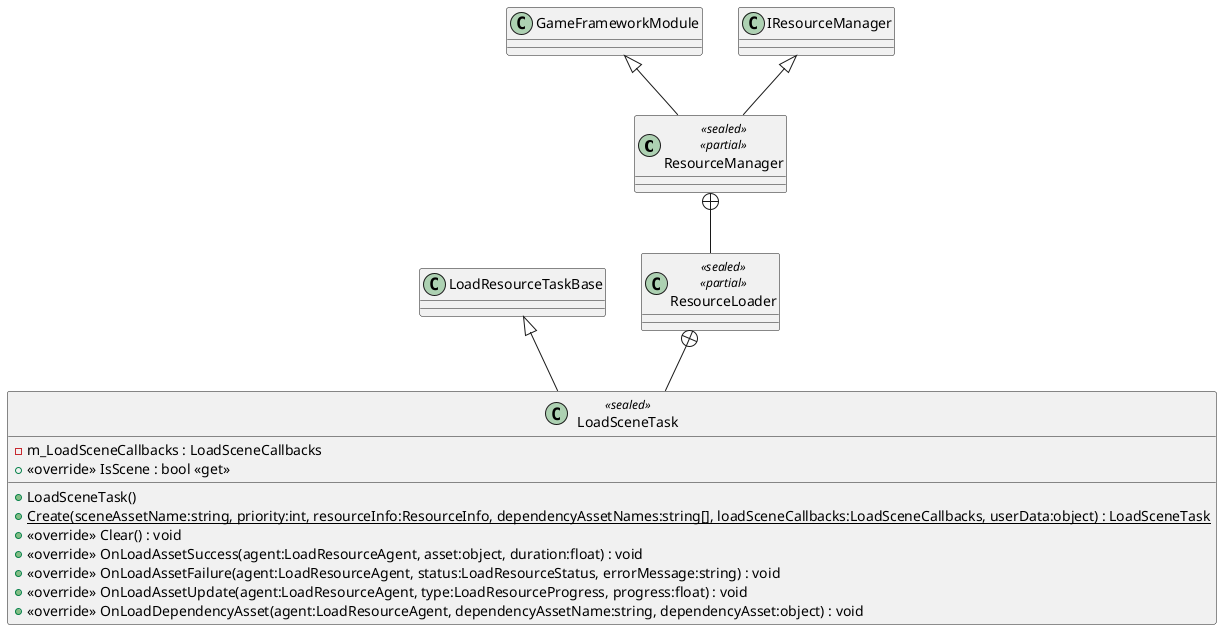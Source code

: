 @startuml
class ResourceManager <<sealed>> <<partial>> {
}
class ResourceLoader <<sealed>> <<partial>> {
}
class LoadSceneTask <<sealed>> {
    - m_LoadSceneCallbacks : LoadSceneCallbacks
    + LoadSceneTask()
    + <<override>> IsScene : bool <<get>>
    + {static} Create(sceneAssetName:string, priority:int, resourceInfo:ResourceInfo, dependencyAssetNames:string[], loadSceneCallbacks:LoadSceneCallbacks, userData:object) : LoadSceneTask
    + <<override>> Clear() : void
    + <<override>> OnLoadAssetSuccess(agent:LoadResourceAgent, asset:object, duration:float) : void
    + <<override>> OnLoadAssetFailure(agent:LoadResourceAgent, status:LoadResourceStatus, errorMessage:string) : void
    + <<override>> OnLoadAssetUpdate(agent:LoadResourceAgent, type:LoadResourceProgress, progress:float) : void
    + <<override>> OnLoadDependencyAsset(agent:LoadResourceAgent, dependencyAssetName:string, dependencyAsset:object) : void
}
GameFrameworkModule <|-- ResourceManager
IResourceManager <|-- ResourceManager
ResourceManager +-- ResourceLoader
ResourceLoader +-- LoadSceneTask
LoadResourceTaskBase <|-- LoadSceneTask
@enduml
